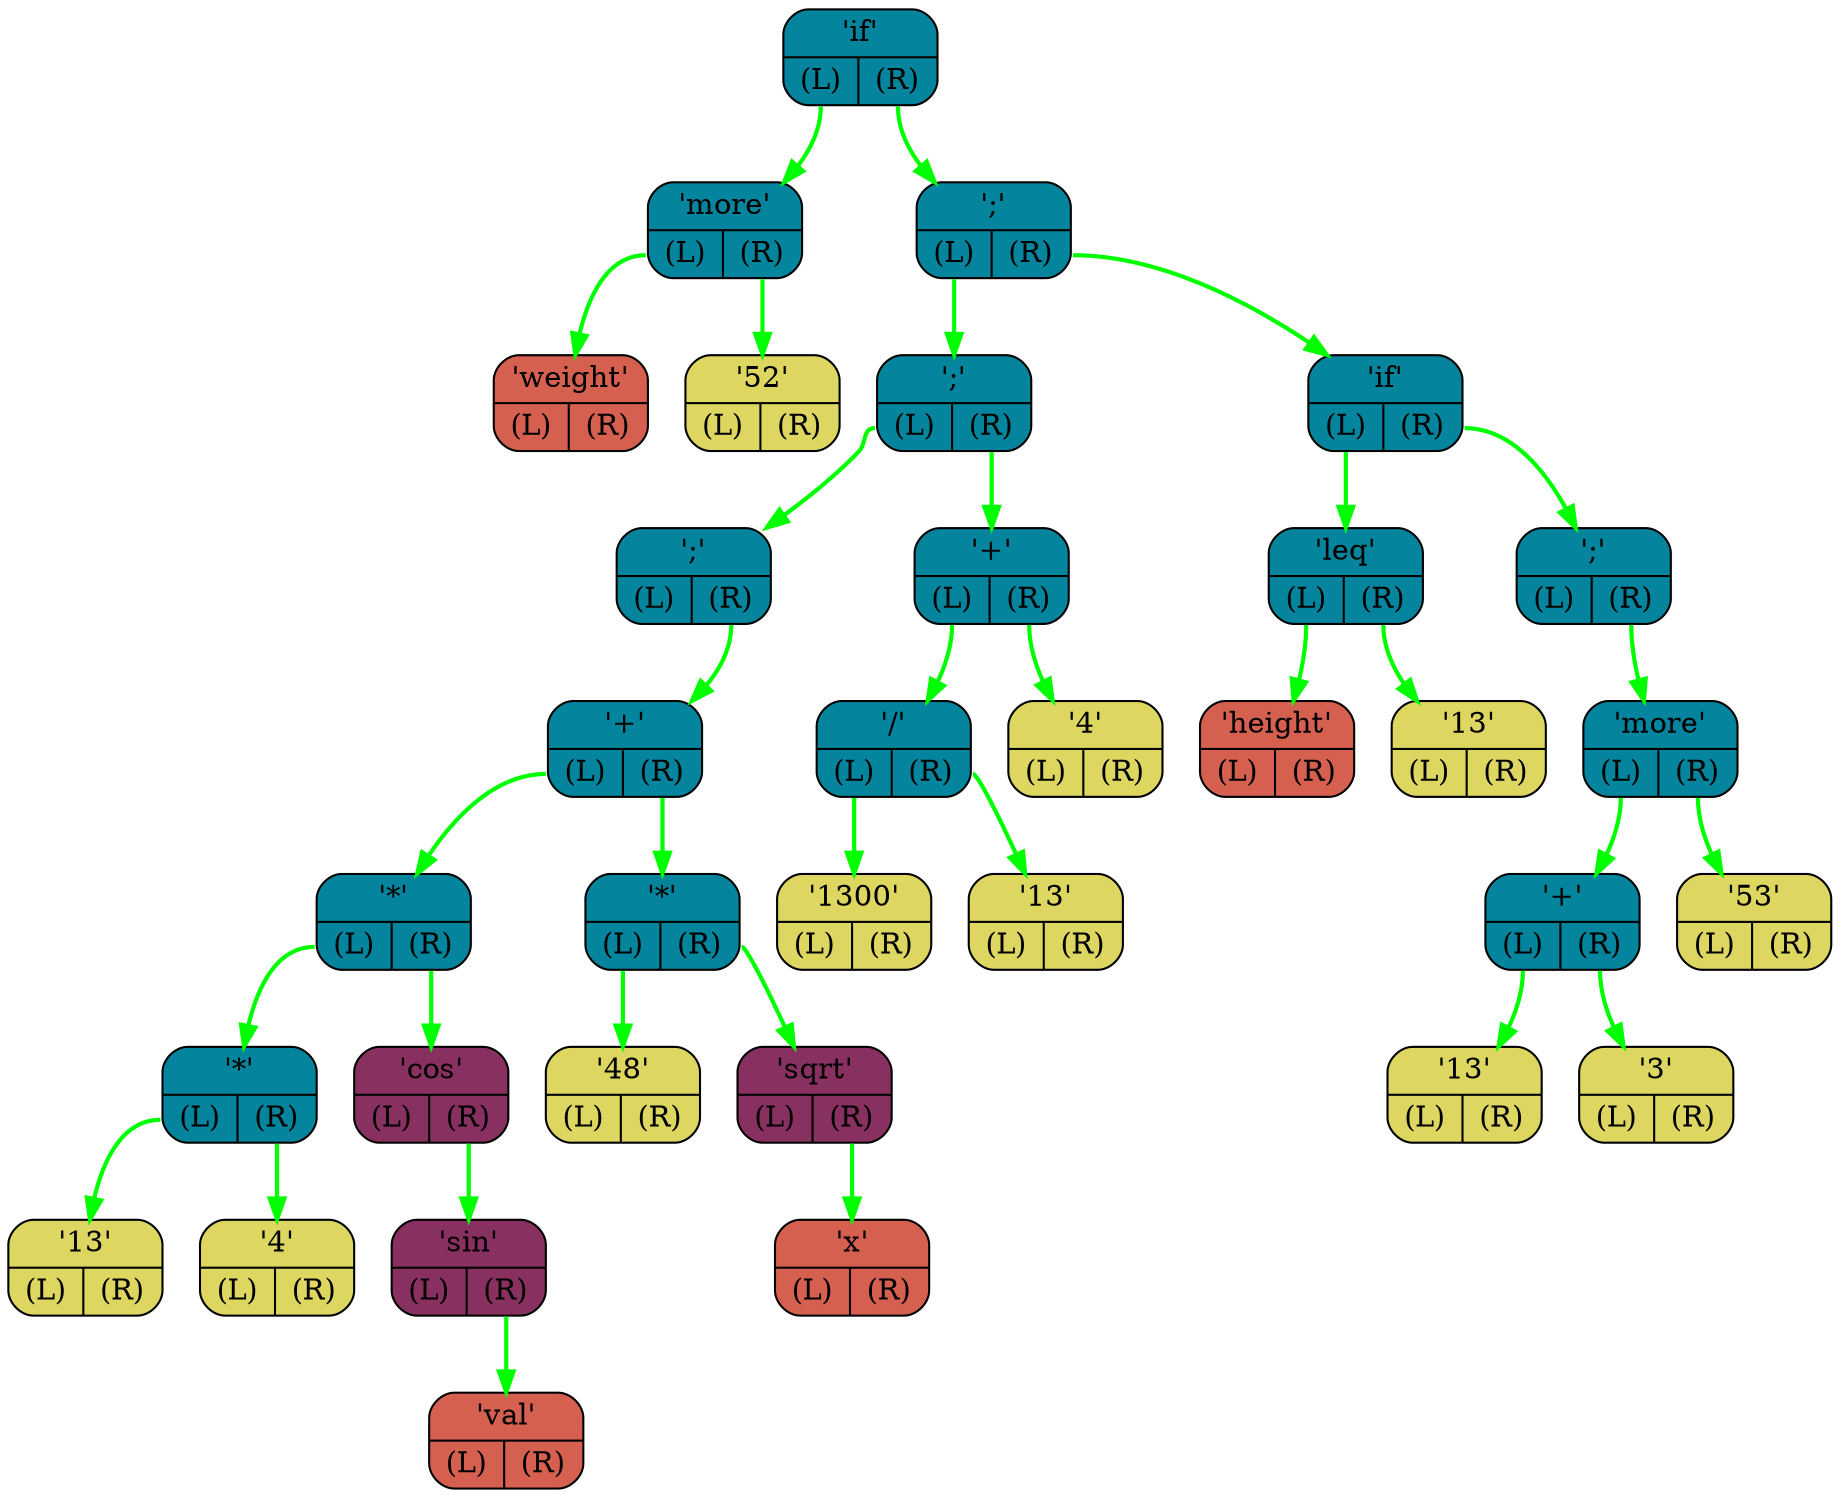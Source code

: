 digraph G{
    rankdir=TB;
    NODE0x7fff559066a8[shape="Mrecord",color="black",fillcolor="#04859D",style="filled",label="{'if' | {<L> (L) | <R> (R)}}"]
    NODE0x7fff559066d0[shape="Mrecord",color="black",fillcolor="#04859D",style="filled",label="{'more' | {<L> (L) | <R> (R)}}"]
    NODE0x7fff559066f8[shape="Mrecord",color="black",fillcolor="#d56050",style="filled",label="{'weight' | {<L> (L) | <R> (R)}}"]
    NODE0x7fff55906720[shape="Mrecord",color="black",fillcolor="#ddd660",style="filled",label="{'52' | {<L> (L) | <R> (R)}}"]
    NODE0x7fff55906748[shape="Mrecord",color="black",fillcolor="#04859D",style="filled",label="{';' | {<L> (L) | <R> (R)}}"]
    NODE0x7fff55906770[shape="Mrecord",color="black",fillcolor="#04859D",style="filled",label="{';' | {<L> (L) | <R> (R)}}"]
    NODE0x7fff55906798[shape="Mrecord",color="black",fillcolor="#04859D",style="filled",label="{';' | {<L> (L) | <R> (R)}}"]
    NODE0x7fff559067c0[shape="Mrecord",color="black",fillcolor="#04859D",style="filled",label="{'+' | {<L> (L) | <R> (R)}}"]
    NODE0x7fff559067e8[shape="Mrecord",color="black",fillcolor="#04859D",style="filled",label="{'*' | {<L> (L) | <R> (R)}}"]
    NODE0x7fff55906810[shape="Mrecord",color="black",fillcolor="#04859D",style="filled",label="{'*' | {<L> (L) | <R> (R)}}"]
    NODE0x7fff55906838[shape="Mrecord",color="black",fillcolor="#ddd660",style="filled",label="{'13' | {<L> (L) | <R> (R)}}"]
    NODE0x7fff55906860[shape="Mrecord",color="black",fillcolor="#ddd660",style="filled",label="{'4' | {<L> (L) | <R> (R)}}"]
    NODE0x7fff55906888[shape="Mrecord",color="black",fillcolor="#883060",style="filled",label="{'cos' | {<L> (L) | <R> (R)}}"]
    NODE0x7fff559068b0[shape="Mrecord",color="black",fillcolor="#883060",style="filled",label="{'sin' | {<L> (L) | <R> (R)}}"]
    NODE0x7fff559068d8[shape="Mrecord",color="black",fillcolor="#d56050",style="filled",label="{'val' | {<L> (L) | <R> (R)}}"]
    NODE0x7fff55906900[shape="Mrecord",color="black",fillcolor="#04859D",style="filled",label="{'*' | {<L> (L) | <R> (R)}}"]
    NODE0x7fff55906928[shape="Mrecord",color="black",fillcolor="#ddd660",style="filled",label="{'48' | {<L> (L) | <R> (R)}}"]
    NODE0x7fff55906950[shape="Mrecord",color="black",fillcolor="#883060",style="filled",label="{'sqrt' | {<L> (L) | <R> (R)}}"]
    NODE0x7fff55906978[shape="Mrecord",color="black",fillcolor="#d56050",style="filled",label="{'x' | {<L> (L) | <R> (R)}}"]
    NODE0x7fff559069a0[shape="Mrecord",color="black",fillcolor="#04859D",style="filled",label="{'+' | {<L> (L) | <R> (R)}}"]
    NODE0x7fff559069c8[shape="Mrecord",color="black",fillcolor="#04859D",style="filled",label="{'/' | {<L> (L) | <R> (R)}}"]
    NODE0x7fff559069f0[shape="Mrecord",color="black",fillcolor="#ddd660",style="filled",label="{'1300' | {<L> (L) | <R> (R)}}"]
    NODE0x7fff55906a18[shape="Mrecord",color="black",fillcolor="#ddd660",style="filled",label="{'13' | {<L> (L) | <R> (R)}}"]
    NODE0x7fff55906a40[shape="Mrecord",color="black",fillcolor="#ddd660",style="filled",label="{'4' | {<L> (L) | <R> (R)}}"]
    NODE0x7fff55906a68[shape="Mrecord",color="black",fillcolor="#04859D",style="filled",label="{'if' | {<L> (L) | <R> (R)}}"]
    NODE0x7fff55906a90[shape="Mrecord",color="black",fillcolor="#04859D",style="filled",label="{'leq' | {<L> (L) | <R> (R)}}"]
    NODE0x7fff55906ab8[shape="Mrecord",color="black",fillcolor="#d56050",style="filled",label="{'height' | {<L> (L) | <R> (R)}}"]
    NODE0x7fff55906ae0[shape="Mrecord",color="black",fillcolor="#ddd660",style="filled",label="{'13' | {<L> (L) | <R> (R)}}"]
    NODE0x7fff55906b08[shape="Mrecord",color="black",fillcolor="#04859D",style="filled",label="{';' | {<L> (L) | <R> (R)}}"]
    NODE0x7fff55906b30[shape="Mrecord",color="black",fillcolor="#04859D",style="filled",label="{'more' | {<L> (L) | <R> (R)}}"]
    NODE0x7fff55906b58[shape="Mrecord",color="black",fillcolor="#04859D",style="filled",label="{'+' | {<L> (L) | <R> (R)}}"]
    NODE0x7fff55906b80[shape="Mrecord",color="black",fillcolor="#ddd660",style="filled",label="{'13' | {<L> (L) | <R> (R)}}"]
    NODE0x7fff55906ba8[shape="Mrecord",color="black",fillcolor="#ddd660",style="filled",label="{'3' | {<L> (L) | <R> (R)}}"]
    NODE0x7fff55906bd0[shape="Mrecord",color="black",fillcolor="#ddd660",style="filled",label="{'53' | {<L> (L) | <R> (R)}}"]
    NODE0x7fff559066d0:L-> NODE0x7fff559066f8 [color="#00FF00",penwidth=2,label=""]
    NODE0x7fff559066d0:R-> NODE0x7fff55906720 [color="#00FF00",penwidth=2,label=""]
    NODE0x7fff55906810:L-> NODE0x7fff55906838 [color="#00FF00",penwidth=2,label=""]
    NODE0x7fff55906810:R-> NODE0x7fff55906860 [color="#00FF00",penwidth=2,label=""]
    NODE0x7fff559068b0:R-> NODE0x7fff559068d8 [color="#00FF00",penwidth=2,label=""]
    NODE0x7fff55906888:R-> NODE0x7fff559068b0 [color="#00FF00",penwidth=2,label=""]
    NODE0x7fff559067e8:L-> NODE0x7fff55906810 [color="#00FF00",penwidth=2,label=""]
    NODE0x7fff559067e8:R-> NODE0x7fff55906888 [color="#00FF00",penwidth=2,label=""]
    NODE0x7fff55906950:R-> NODE0x7fff55906978 [color="#00FF00",penwidth=2,label=""]
    NODE0x7fff55906900:L-> NODE0x7fff55906928 [color="#00FF00",penwidth=2,label=""]
    NODE0x7fff55906900:R-> NODE0x7fff55906950 [color="#00FF00",penwidth=2,label=""]
    NODE0x7fff559067c0:L-> NODE0x7fff559067e8 [color="#00FF00",penwidth=2,label=""]
    NODE0x7fff559067c0:R-> NODE0x7fff55906900 [color="#00FF00",penwidth=2,label=""]
    NODE0x7fff55906798:R-> NODE0x7fff559067c0 [color="#00FF00",penwidth=2,label=""]
    NODE0x7fff559069c8:L-> NODE0x7fff559069f0 [color="#00FF00",penwidth=2,label=""]
    NODE0x7fff559069c8:R-> NODE0x7fff55906a18 [color="#00FF00",penwidth=2,label=""]
    NODE0x7fff559069a0:L-> NODE0x7fff559069c8 [color="#00FF00",penwidth=2,label=""]
    NODE0x7fff559069a0:R-> NODE0x7fff55906a40 [color="#00FF00",penwidth=2,label=""]
    NODE0x7fff55906770:L-> NODE0x7fff55906798 [color="#00FF00",penwidth=2,label=""]
    NODE0x7fff55906770:R-> NODE0x7fff559069a0 [color="#00FF00",penwidth=2,label=""]
    NODE0x7fff55906a90:L-> NODE0x7fff55906ab8 [color="#00FF00",penwidth=2,label=""]
    NODE0x7fff55906a90:R-> NODE0x7fff55906ae0 [color="#00FF00",penwidth=2,label=""]
    NODE0x7fff55906b58:L-> NODE0x7fff55906b80 [color="#00FF00",penwidth=2,label=""]
    NODE0x7fff55906b58:R-> NODE0x7fff55906ba8 [color="#00FF00",penwidth=2,label=""]
    NODE0x7fff55906b30:L-> NODE0x7fff55906b58 [color="#00FF00",penwidth=2,label=""]
    NODE0x7fff55906b30:R-> NODE0x7fff55906bd0 [color="#00FF00",penwidth=2,label=""]
    NODE0x7fff55906b08:R-> NODE0x7fff55906b30 [color="#00FF00",penwidth=2,label=""]
    NODE0x7fff55906a68:L-> NODE0x7fff55906a90 [color="#00FF00",penwidth=2,label=""]
    NODE0x7fff55906a68:R-> NODE0x7fff55906b08 [color="#00FF00",penwidth=2,label=""]
    NODE0x7fff55906748:L-> NODE0x7fff55906770 [color="#00FF00",penwidth=2,label=""]
    NODE0x7fff55906748:R-> NODE0x7fff55906a68 [color="#00FF00",penwidth=2,label=""]
    NODE0x7fff559066a8:L-> NODE0x7fff559066d0 [color="#00FF00",penwidth=2,label=""]
    NODE0x7fff559066a8:R-> NODE0x7fff55906748 [color="#00FF00",penwidth=2,label=""]
}
